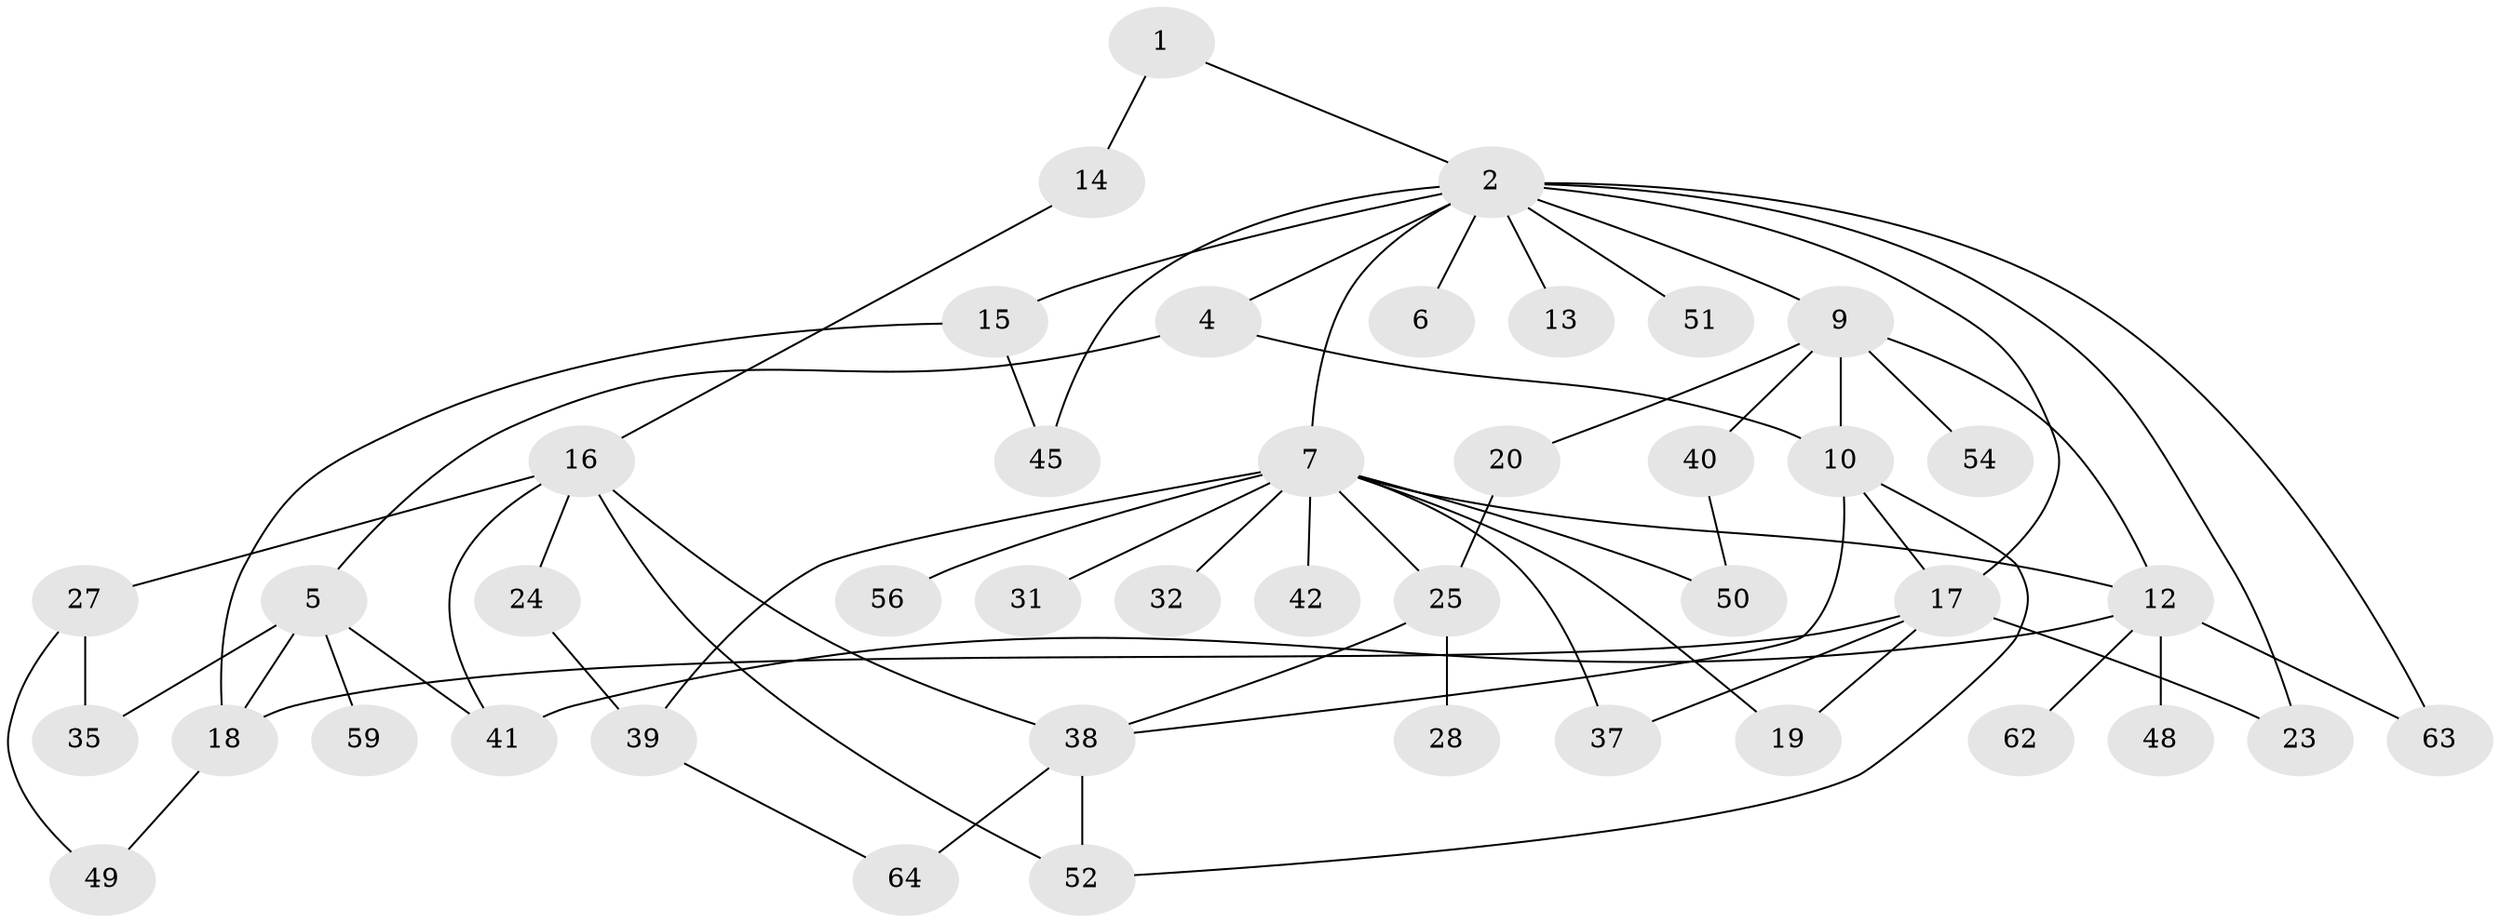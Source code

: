 // Generated by graph-tools (version 1.1) at 2025/51/02/27/25 19:51:38]
// undirected, 43 vertices, 64 edges
graph export_dot {
graph [start="1"]
  node [color=gray90,style=filled];
  1;
  2 [super="+3"];
  4;
  5 [super="+8"];
  6 [super="+60"];
  7 [super="+11"];
  9 [super="+29"];
  10 [super="+58"];
  12 [super="+46"];
  13;
  14 [super="+61"];
  15 [super="+30"];
  16 [super="+21"];
  17 [super="+22"];
  18 [super="+47"];
  19;
  20;
  23;
  24 [super="+33"];
  25 [super="+26"];
  27 [super="+34"];
  28;
  31 [super="+36"];
  32;
  35;
  37 [super="+57"];
  38 [super="+44"];
  39 [super="+53"];
  40;
  41 [super="+43"];
  42;
  45;
  48;
  49;
  50 [super="+55"];
  51;
  52;
  54;
  56;
  59;
  62;
  63;
  64;
  1 -- 2;
  1 -- 14;
  2 -- 7;
  2 -- 9;
  2 -- 13;
  2 -- 15;
  2 -- 23;
  2 -- 45;
  2 -- 51;
  2 -- 63;
  2 -- 17;
  2 -- 4;
  2 -- 6;
  4 -- 5;
  4 -- 10;
  5 -- 41;
  5 -- 18 [weight=2];
  5 -- 35;
  5 -- 59;
  7 -- 31;
  7 -- 32;
  7 -- 42 [weight=2];
  7 -- 50;
  7 -- 25;
  7 -- 19;
  7 -- 39;
  7 -- 56;
  7 -- 12;
  7 -- 37;
  9 -- 12;
  9 -- 20;
  9 -- 40;
  9 -- 54;
  9 -- 10;
  10 -- 38;
  10 -- 17 [weight=2];
  10 -- 52;
  12 -- 48;
  12 -- 41;
  12 -- 62;
  12 -- 63;
  14 -- 16;
  15 -- 18;
  15 -- 45;
  16 -- 27;
  16 -- 38;
  16 -- 24;
  16 -- 52;
  16 -- 41;
  17 -- 18;
  17 -- 19;
  17 -- 37;
  17 -- 23;
  18 -- 49;
  20 -- 25;
  24 -- 39;
  25 -- 28;
  25 -- 38;
  27 -- 49;
  27 -- 35;
  38 -- 64;
  38 -- 52;
  39 -- 64;
  40 -- 50;
}

